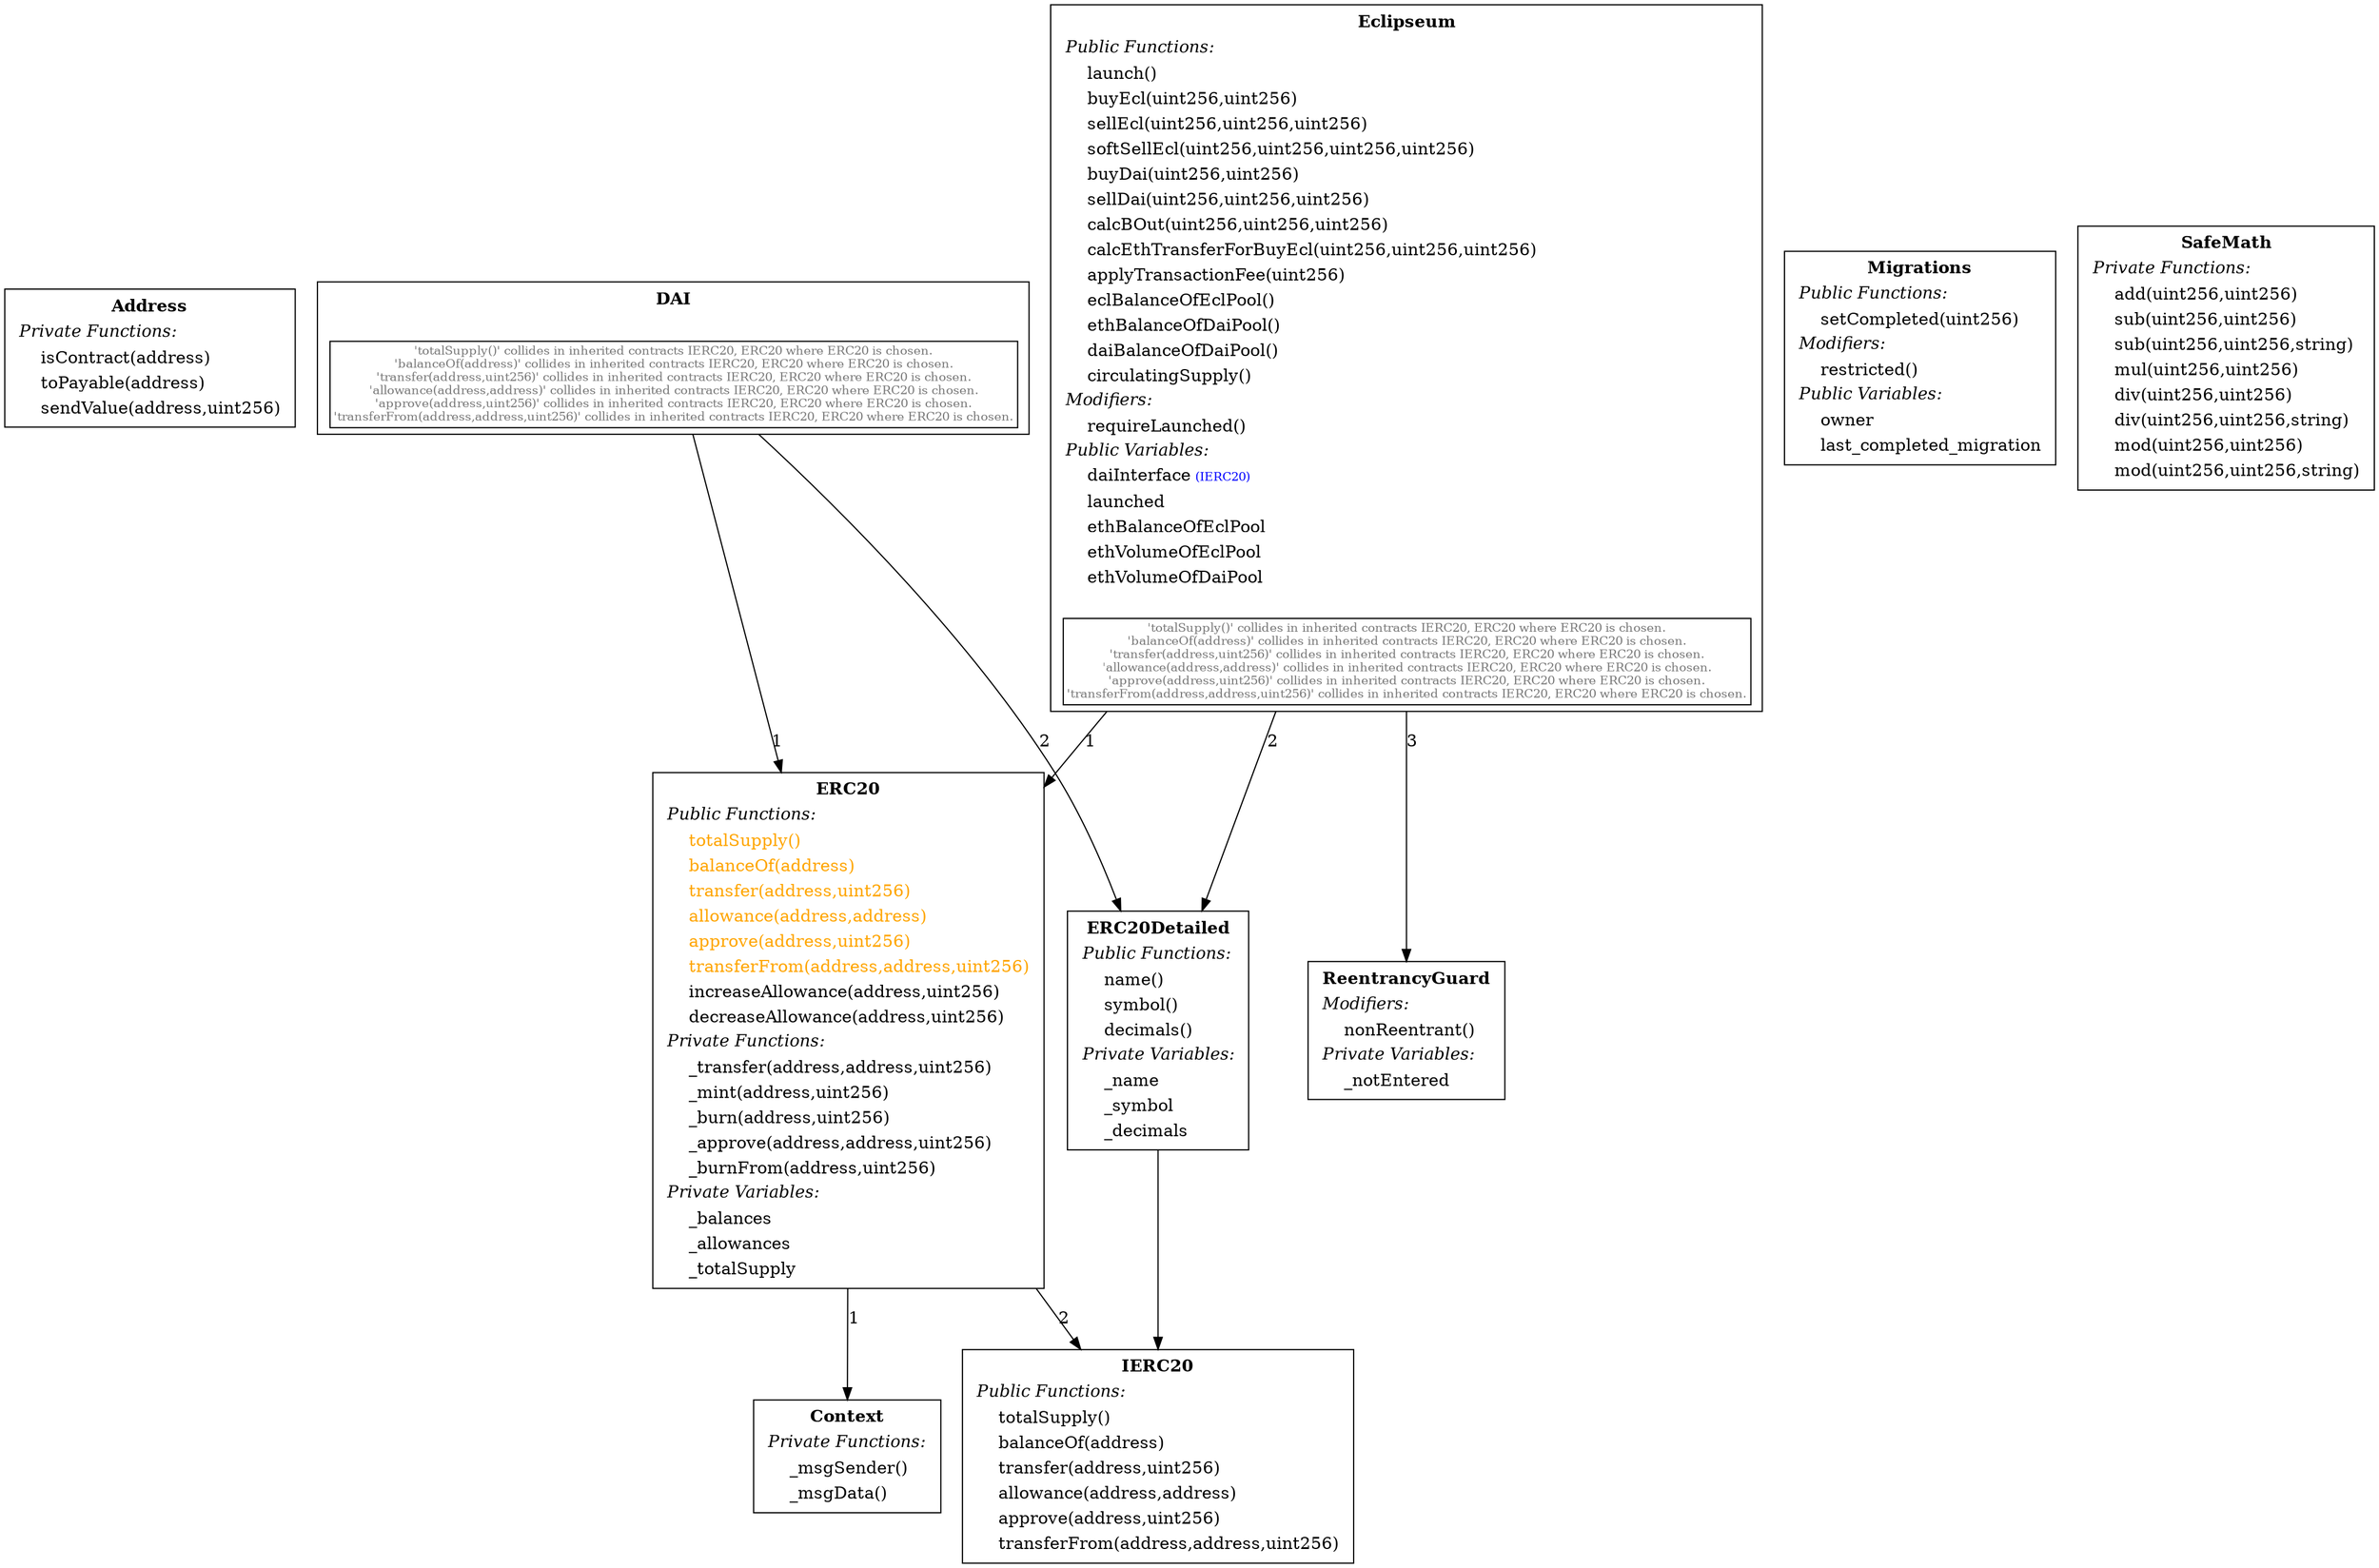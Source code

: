 digraph "" {
Address[shape="box"label=< <TABLE border="0"><TR><TD align="center"><B>Address</B></TD></TR><TR><TD align="left"><I>Private Functions:</I></TD></TR><TR><TD align="left">    isContract(address)</TD></TR><TR><TD align="left">    toPayable(address)</TD></TR><TR><TD align="left">    sendValue(address,uint256)</TD></TR></TABLE> >];

Context[shape="box"label=< <TABLE border="0"><TR><TD align="center"><B>Context</B></TD></TR><TR><TD align="left"><I>Private Functions:</I></TD></TR><TR><TD align="left">    _msgSender()</TD></TR><TR><TD align="left">    _msgData()</TD></TR></TABLE> >];

DAI -> ERC20 [ label="1" ];
DAI -> ERC20Detailed [ label="2" ];
DAI[shape="box"label=< <TABLE border="0"><TR><TD align="center"><B>DAI</B></TD></TR><TR><TD><BR/></TD></TR><TR><TD align="left" border="1"><font color="#777777" point-size="10">'totalSupply()' collides in inherited contracts IERC20, ERC20 where ERC20 is chosen.<BR/>'balanceOf(address)' collides in inherited contracts IERC20, ERC20 where ERC20 is chosen.<BR/>'transfer(address,uint256)' collides in inherited contracts IERC20, ERC20 where ERC20 is chosen.<BR/>'allowance(address,address)' collides in inherited contracts IERC20, ERC20 where ERC20 is chosen.<BR/>'approve(address,uint256)' collides in inherited contracts IERC20, ERC20 where ERC20 is chosen.<BR/>'transferFrom(address,address,uint256)' collides in inherited contracts IERC20, ERC20 where ERC20 is chosen.</font></TD></TR></TABLE> >];

Eclipseum -> ERC20 [ label="1" ];
Eclipseum -> ERC20Detailed [ label="2" ];
Eclipseum -> ReentrancyGuard [ label="3" ];
Eclipseum[shape="box"label=< <TABLE border="0"><TR><TD align="center"><B>Eclipseum</B></TD></TR><TR><TD align="left"><I>Public Functions:</I></TD></TR><TR><TD align="left">    launch()</TD></TR><TR><TD align="left">    buyEcl(uint256,uint256)</TD></TR><TR><TD align="left">    sellEcl(uint256,uint256,uint256)</TD></TR><TR><TD align="left">    softSellEcl(uint256,uint256,uint256,uint256)</TD></TR><TR><TD align="left">    buyDai(uint256,uint256)</TD></TR><TR><TD align="left">    sellDai(uint256,uint256,uint256)</TD></TR><TR><TD align="left">    calcBOut(uint256,uint256,uint256)</TD></TR><TR><TD align="left">    calcEthTransferForBuyEcl(uint256,uint256,uint256)</TD></TR><TR><TD align="left">    applyTransactionFee(uint256)</TD></TR><TR><TD align="left">    eclBalanceOfEclPool()</TD></TR><TR><TD align="left">    ethBalanceOfDaiPool()</TD></TR><TR><TD align="left">    daiBalanceOfDaiPool()</TD></TR><TR><TD align="left">    circulatingSupply()</TD></TR><TR><TD align="left"><I>Modifiers:</I></TD></TR><TR><TD align="left">    requireLaunched()</TD></TR><TR><TD align="left"><I>Public Variables:</I></TD></TR><TR><TD align="left">    daiInterface<font color="blue" POINT-SIZE="10"> (IERC20)</font></TD></TR><TR><TD align="left">    launched</TD></TR><TR><TD align="left">    ethBalanceOfEclPool</TD></TR><TR><TD align="left">    ethVolumeOfEclPool</TD></TR><TR><TD align="left">    ethVolumeOfDaiPool</TD></TR><TR><TD><BR/></TD></TR><TR><TD align="left" border="1"><font color="#777777" point-size="10">'totalSupply()' collides in inherited contracts IERC20, ERC20 where ERC20 is chosen.<BR/>'balanceOf(address)' collides in inherited contracts IERC20, ERC20 where ERC20 is chosen.<BR/>'transfer(address,uint256)' collides in inherited contracts IERC20, ERC20 where ERC20 is chosen.<BR/>'allowance(address,address)' collides in inherited contracts IERC20, ERC20 where ERC20 is chosen.<BR/>'approve(address,uint256)' collides in inherited contracts IERC20, ERC20 where ERC20 is chosen.<BR/>'transferFrom(address,address,uint256)' collides in inherited contracts IERC20, ERC20 where ERC20 is chosen.</font></TD></TR></TABLE> >];

ERC20 -> Context [ label="1" ];
ERC20 -> IERC20 [ label="2" ];
ERC20[shape="box"label=< <TABLE border="0"><TR><TD align="center"><B>ERC20</B></TD></TR><TR><TD align="left"><I>Public Functions:</I></TD></TR><TR><TD align="left"><font color="#FFA500">    totalSupply()</font></TD></TR><TR><TD align="left"><font color="#FFA500">    balanceOf(address)</font></TD></TR><TR><TD align="left"><font color="#FFA500">    transfer(address,uint256)</font></TD></TR><TR><TD align="left"><font color="#FFA500">    allowance(address,address)</font></TD></TR><TR><TD align="left"><font color="#FFA500">    approve(address,uint256)</font></TD></TR><TR><TD align="left"><font color="#FFA500">    transferFrom(address,address,uint256)</font></TD></TR><TR><TD align="left">    increaseAllowance(address,uint256)</TD></TR><TR><TD align="left">    decreaseAllowance(address,uint256)</TD></TR><TR><TD align="left"><I>Private Functions:</I></TD></TR><TR><TD align="left">    _transfer(address,address,uint256)</TD></TR><TR><TD align="left">    _mint(address,uint256)</TD></TR><TR><TD align="left">    _burn(address,uint256)</TD></TR><TR><TD align="left">    _approve(address,address,uint256)</TD></TR><TR><TD align="left">    _burnFrom(address,uint256)</TD></TR><TR><TD align="left"><I>Private Variables:</I></TD></TR><TR><TD align="left">    _balances</TD></TR><TR><TD align="left">    _allowances</TD></TR><TR><TD align="left">    _totalSupply</TD></TR></TABLE> >];

ERC20Detailed -> IERC20;
ERC20Detailed[shape="box"label=< <TABLE border="0"><TR><TD align="center"><B>ERC20Detailed</B></TD></TR><TR><TD align="left"><I>Public Functions:</I></TD></TR><TR><TD align="left">    name()</TD></TR><TR><TD align="left">    symbol()</TD></TR><TR><TD align="left">    decimals()</TD></TR><TR><TD align="left"><I>Private Variables:</I></TD></TR><TR><TD align="left">    _name</TD></TR><TR><TD align="left">    _symbol</TD></TR><TR><TD align="left">    _decimals</TD></TR></TABLE> >];

IERC20[shape="box"label=< <TABLE border="0"><TR><TD align="center"><B>IERC20</B></TD></TR><TR><TD align="left"><I>Public Functions:</I></TD></TR><TR><TD align="left">    totalSupply()</TD></TR><TR><TD align="left">    balanceOf(address)</TD></TR><TR><TD align="left">    transfer(address,uint256)</TD></TR><TR><TD align="left">    allowance(address,address)</TD></TR><TR><TD align="left">    approve(address,uint256)</TD></TR><TR><TD align="left">    transferFrom(address,address,uint256)</TD></TR></TABLE> >];

Migrations[shape="box"label=< <TABLE border="0"><TR><TD align="center"><B>Migrations</B></TD></TR><TR><TD align="left"><I>Public Functions:</I></TD></TR><TR><TD align="left">    setCompleted(uint256)</TD></TR><TR><TD align="left"><I>Modifiers:</I></TD></TR><TR><TD align="left">    restricted()</TD></TR><TR><TD align="left"><I>Public Variables:</I></TD></TR><TR><TD align="left">    owner</TD></TR><TR><TD align="left">    last_completed_migration</TD></TR></TABLE> >];

ReentrancyGuard[shape="box"label=< <TABLE border="0"><TR><TD align="center"><B>ReentrancyGuard</B></TD></TR><TR><TD align="left"><I>Modifiers:</I></TD></TR><TR><TD align="left">    nonReentrant()</TD></TR><TR><TD align="left"><I>Private Variables:</I></TD></TR><TR><TD align="left">    _notEntered</TD></TR></TABLE> >];

SafeMath[shape="box"label=< <TABLE border="0"><TR><TD align="center"><B>SafeMath</B></TD></TR><TR><TD align="left"><I>Private Functions:</I></TD></TR><TR><TD align="left">    add(uint256,uint256)</TD></TR><TR><TD align="left">    sub(uint256,uint256)</TD></TR><TR><TD align="left">    sub(uint256,uint256,string)</TD></TR><TR><TD align="left">    mul(uint256,uint256)</TD></TR><TR><TD align="left">    div(uint256,uint256)</TD></TR><TR><TD align="left">    div(uint256,uint256,string)</TD></TR><TR><TD align="left">    mod(uint256,uint256)</TD></TR><TR><TD align="left">    mod(uint256,uint256,string)</TD></TR></TABLE> >];

}